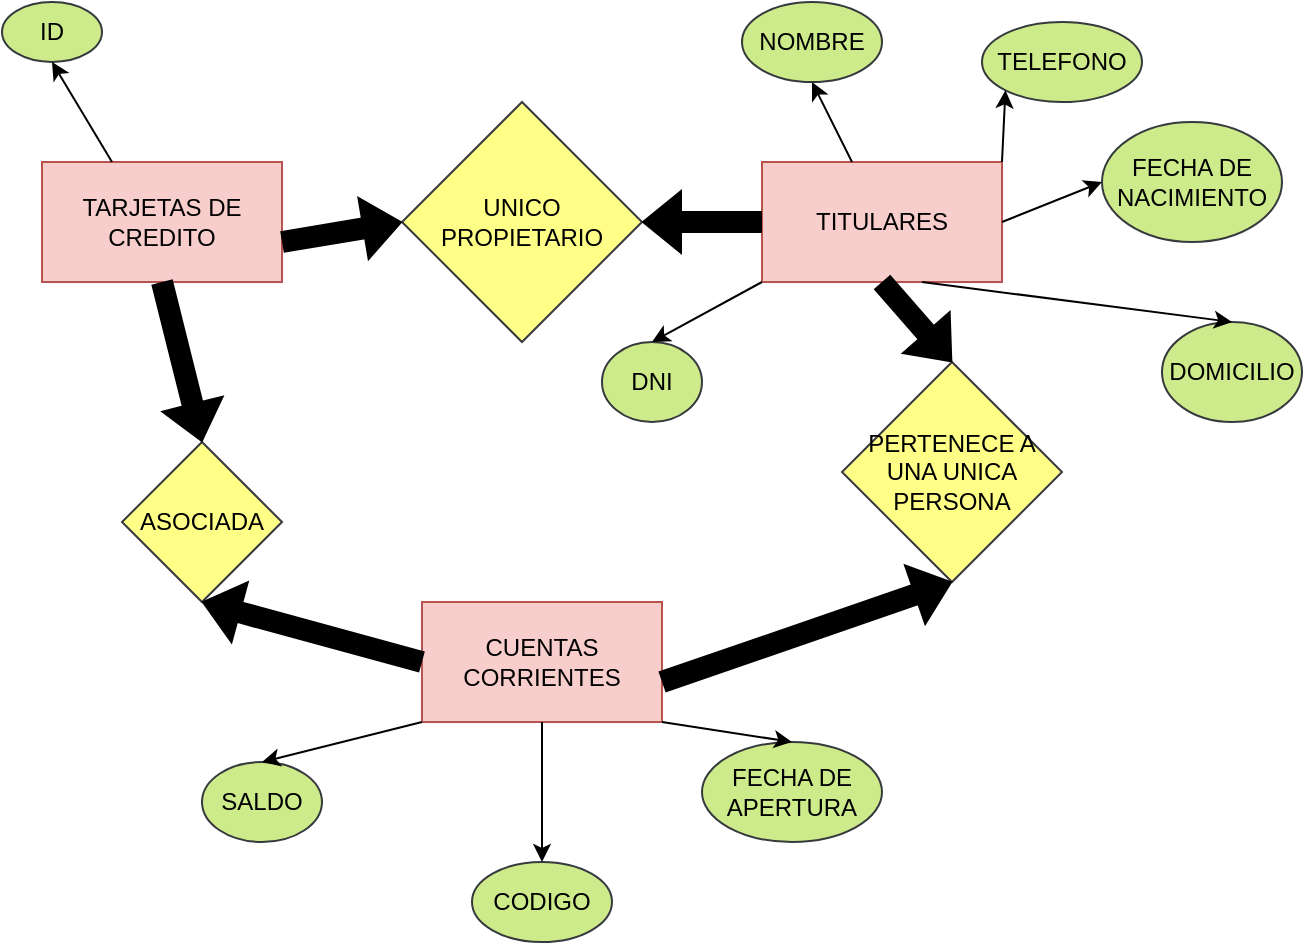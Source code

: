 <mxfile version="28.2.5">
  <diagram name="Página-1" id="EK4dO_Ecc8s-oh7R_IcT">
    <mxGraphModel dx="1426" dy="754" grid="1" gridSize="10" guides="1" tooltips="1" connect="1" arrows="1" fold="1" page="1" pageScale="1" pageWidth="827" pageHeight="1169" math="0" shadow="0">
      <root>
        <mxCell id="0" />
        <mxCell id="1" parent="0" />
        <mxCell id="iYR5EkoKj1DbYAuHFKmm-1" value="TARJETAS DE CREDITO" style="rounded=0;whiteSpace=wrap;html=1;labelBackgroundColor=none;fillColor=#f8cecc;strokeColor=#b85450;" vertex="1" parent="1">
          <mxGeometry x="130" y="140" width="120" height="60" as="geometry" />
        </mxCell>
        <mxCell id="iYR5EkoKj1DbYAuHFKmm-2" value="TITULARES" style="rounded=0;whiteSpace=wrap;html=1;labelBackgroundColor=none;fillColor=#f8cecc;strokeColor=#b85450;" vertex="1" parent="1">
          <mxGeometry x="490" y="140" width="120" height="60" as="geometry" />
        </mxCell>
        <mxCell id="iYR5EkoKj1DbYAuHFKmm-3" value="CUENTAS CORRIENTES" style="rounded=0;whiteSpace=wrap;html=1;labelBackgroundColor=none;fillColor=#f8cecc;strokeColor=#b85450;" vertex="1" parent="1">
          <mxGeometry x="320" y="360" width="120" height="60" as="geometry" />
        </mxCell>
        <mxCell id="iYR5EkoKj1DbYAuHFKmm-4" value="ID" style="ellipse;whiteSpace=wrap;html=1;labelBackgroundColor=none;fillColor=#cdeb8b;strokeColor=#36393d;" vertex="1" parent="1">
          <mxGeometry x="110" y="60" width="50" height="30" as="geometry" />
        </mxCell>
        <mxCell id="iYR5EkoKj1DbYAuHFKmm-5" value="NOMBRE" style="ellipse;whiteSpace=wrap;html=1;labelBackgroundColor=none;fillColor=#cdeb8b;strokeColor=#36393d;" vertex="1" parent="1">
          <mxGeometry x="480" y="60" width="70" height="40" as="geometry" />
        </mxCell>
        <mxCell id="iYR5EkoKj1DbYAuHFKmm-6" value="TELEFONO" style="ellipse;whiteSpace=wrap;html=1;labelBackgroundColor=none;fillColor=#cdeb8b;strokeColor=#36393d;" vertex="1" parent="1">
          <mxGeometry x="600" y="70" width="80" height="40" as="geometry" />
        </mxCell>
        <mxCell id="iYR5EkoKj1DbYAuHFKmm-7" value="FECHA DE NACIMIENTO" style="ellipse;whiteSpace=wrap;html=1;labelBackgroundColor=none;fillColor=#cdeb8b;strokeColor=#36393d;" vertex="1" parent="1">
          <mxGeometry x="660" y="120" width="90" height="60" as="geometry" />
        </mxCell>
        <mxCell id="iYR5EkoKj1DbYAuHFKmm-8" value="DOMICILIO" style="ellipse;whiteSpace=wrap;html=1;labelBackgroundColor=none;fillColor=#cdeb8b;strokeColor=#36393d;" vertex="1" parent="1">
          <mxGeometry x="690" y="220" width="70" height="50" as="geometry" />
        </mxCell>
        <mxCell id="iYR5EkoKj1DbYAuHFKmm-9" value="DNI" style="ellipse;whiteSpace=wrap;html=1;labelBackgroundColor=none;fillColor=#cdeb8b;strokeColor=#36393d;" vertex="1" parent="1">
          <mxGeometry x="410" y="230" width="50" height="40" as="geometry" />
        </mxCell>
        <mxCell id="iYR5EkoKj1DbYAuHFKmm-10" value="CODIGO" style="ellipse;whiteSpace=wrap;html=1;labelBackgroundColor=none;fillColor=#cdeb8b;strokeColor=#36393d;" vertex="1" parent="1">
          <mxGeometry x="345" y="490" width="70" height="40" as="geometry" />
        </mxCell>
        <mxCell id="iYR5EkoKj1DbYAuHFKmm-11" value="SALDO" style="ellipse;whiteSpace=wrap;html=1;labelBackgroundColor=none;fillColor=#cdeb8b;strokeColor=#36393d;" vertex="1" parent="1">
          <mxGeometry x="210" y="440" width="60" height="40" as="geometry" />
        </mxCell>
        <mxCell id="iYR5EkoKj1DbYAuHFKmm-12" value="FECHA DE APERTURA" style="ellipse;whiteSpace=wrap;html=1;labelBackgroundColor=none;fillColor=#cdeb8b;strokeColor=#36393d;" vertex="1" parent="1">
          <mxGeometry x="460" y="430" width="90" height="50" as="geometry" />
        </mxCell>
        <mxCell id="iYR5EkoKj1DbYAuHFKmm-15" value="" style="endArrow=classic;html=1;rounded=0;entryX=0.5;entryY=0;entryDx=0;entryDy=0;labelBackgroundColor=none;fontColor=default;" edge="1" parent="1" target="iYR5EkoKj1DbYAuHFKmm-10">
          <mxGeometry width="50" height="50" relative="1" as="geometry">
            <mxPoint x="380" y="420" as="sourcePoint" />
            <mxPoint x="430" y="370" as="targetPoint" />
          </mxGeometry>
        </mxCell>
        <mxCell id="iYR5EkoKj1DbYAuHFKmm-16" value="" style="endArrow=classic;html=1;rounded=0;entryX=0.5;entryY=0;entryDx=0;entryDy=0;labelBackgroundColor=none;fontColor=default;" edge="1" parent="1" target="iYR5EkoKj1DbYAuHFKmm-12">
          <mxGeometry width="50" height="50" relative="1" as="geometry">
            <mxPoint x="440" y="420" as="sourcePoint" />
            <mxPoint x="490" y="370" as="targetPoint" />
          </mxGeometry>
        </mxCell>
        <mxCell id="iYR5EkoKj1DbYAuHFKmm-17" value="" style="endArrow=classic;html=1;rounded=0;entryX=0.5;entryY=0;entryDx=0;entryDy=0;labelBackgroundColor=none;fontColor=default;" edge="1" parent="1" target="iYR5EkoKj1DbYAuHFKmm-11">
          <mxGeometry width="50" height="50" relative="1" as="geometry">
            <mxPoint x="320" y="420" as="sourcePoint" />
            <mxPoint x="370" y="370" as="targetPoint" />
          </mxGeometry>
        </mxCell>
        <mxCell id="iYR5EkoKj1DbYAuHFKmm-18" value="" style="endArrow=classic;html=1;rounded=0;entryX=0.5;entryY=0;entryDx=0;entryDy=0;labelBackgroundColor=none;fontColor=default;" edge="1" parent="1" target="iYR5EkoKj1DbYAuHFKmm-9">
          <mxGeometry width="50" height="50" relative="1" as="geometry">
            <mxPoint x="490" y="200" as="sourcePoint" />
            <mxPoint x="540" y="150" as="targetPoint" />
          </mxGeometry>
        </mxCell>
        <mxCell id="iYR5EkoKj1DbYAuHFKmm-19" value="" style="endArrow=classic;html=1;rounded=0;entryX=0.5;entryY=0;entryDx=0;entryDy=0;labelBackgroundColor=none;fontColor=default;" edge="1" parent="1" target="iYR5EkoKj1DbYAuHFKmm-8">
          <mxGeometry width="50" height="50" relative="1" as="geometry">
            <mxPoint x="570" y="200" as="sourcePoint" />
            <mxPoint x="620" y="150" as="targetPoint" />
          </mxGeometry>
        </mxCell>
        <mxCell id="iYR5EkoKj1DbYAuHFKmm-20" value="" style="endArrow=classic;html=1;rounded=0;entryX=0;entryY=0.5;entryDx=0;entryDy=0;labelBackgroundColor=none;fontColor=default;" edge="1" parent="1" target="iYR5EkoKj1DbYAuHFKmm-7">
          <mxGeometry width="50" height="50" relative="1" as="geometry">
            <mxPoint x="610" y="170" as="sourcePoint" />
            <mxPoint x="660" y="120" as="targetPoint" />
          </mxGeometry>
        </mxCell>
        <mxCell id="iYR5EkoKj1DbYAuHFKmm-21" value="" style="endArrow=classic;html=1;rounded=0;entryX=0;entryY=1;entryDx=0;entryDy=0;labelBackgroundColor=none;fontColor=default;" edge="1" parent="1" target="iYR5EkoKj1DbYAuHFKmm-6">
          <mxGeometry width="50" height="50" relative="1" as="geometry">
            <mxPoint x="610" y="140" as="sourcePoint" />
            <mxPoint x="660" y="90" as="targetPoint" />
          </mxGeometry>
        </mxCell>
        <mxCell id="iYR5EkoKj1DbYAuHFKmm-23" value="" style="endArrow=classic;html=1;rounded=0;entryX=0.5;entryY=1;entryDx=0;entryDy=0;labelBackgroundColor=none;fontColor=default;" edge="1" parent="1" target="iYR5EkoKj1DbYAuHFKmm-5">
          <mxGeometry width="50" height="50" relative="1" as="geometry">
            <mxPoint x="535" y="140" as="sourcePoint" />
            <mxPoint x="585" y="90" as="targetPoint" />
          </mxGeometry>
        </mxCell>
        <mxCell id="iYR5EkoKj1DbYAuHFKmm-24" value="" style="endArrow=classic;html=1;rounded=0;entryX=0.5;entryY=1;entryDx=0;entryDy=0;labelBackgroundColor=none;fontColor=default;" edge="1" parent="1" target="iYR5EkoKj1DbYAuHFKmm-4">
          <mxGeometry width="50" height="50" relative="1" as="geometry">
            <mxPoint x="165" y="140" as="sourcePoint" />
            <mxPoint x="215" y="90" as="targetPoint" />
          </mxGeometry>
        </mxCell>
        <mxCell id="iYR5EkoKj1DbYAuHFKmm-25" value="UNICO PROPIETARIO" style="rhombus;whiteSpace=wrap;html=1;labelBackgroundColor=none;fillColor=#ffff88;strokeColor=#36393d;" vertex="1" parent="1">
          <mxGeometry x="310" y="110" width="120" height="120" as="geometry" />
        </mxCell>
        <mxCell id="iYR5EkoKj1DbYAuHFKmm-26" value="" style="shape=flexArrow;endArrow=classic;html=1;rounded=0;entryX=0;entryY=0.5;entryDx=0;entryDy=0;labelBackgroundColor=none;fontColor=default;strokeColor=#000000;fillColor=#000000;" edge="1" parent="1" target="iYR5EkoKj1DbYAuHFKmm-25">
          <mxGeometry width="50" height="50" relative="1" as="geometry">
            <mxPoint x="250" y="180" as="sourcePoint" />
            <mxPoint x="300" y="130" as="targetPoint" />
          </mxGeometry>
        </mxCell>
        <mxCell id="iYR5EkoKj1DbYAuHFKmm-27" value="" style="shape=flexArrow;endArrow=classic;html=1;rounded=0;entryX=1;entryY=0.5;entryDx=0;entryDy=0;exitX=0;exitY=0.5;exitDx=0;exitDy=0;labelBackgroundColor=none;fontColor=default;fillColor=#000000;" edge="1" parent="1" source="iYR5EkoKj1DbYAuHFKmm-2" target="iYR5EkoKj1DbYAuHFKmm-25">
          <mxGeometry width="50" height="50" relative="1" as="geometry">
            <mxPoint x="480" y="170" as="sourcePoint" />
            <mxPoint x="530" y="120" as="targetPoint" />
          </mxGeometry>
        </mxCell>
        <mxCell id="iYR5EkoKj1DbYAuHFKmm-28" value="ASOCIADA" style="rhombus;whiteSpace=wrap;html=1;fillColor=#ffff88;strokeColor=#36393d;" vertex="1" parent="1">
          <mxGeometry x="170" y="280" width="80" height="80" as="geometry" />
        </mxCell>
        <mxCell id="iYR5EkoKj1DbYAuHFKmm-29" value="" style="shape=flexArrow;endArrow=classic;html=1;rounded=0;entryX=0.5;entryY=0;entryDx=0;entryDy=0;fillColor=#000000;" edge="1" parent="1" target="iYR5EkoKj1DbYAuHFKmm-28">
          <mxGeometry width="50" height="50" relative="1" as="geometry">
            <mxPoint x="190" y="200" as="sourcePoint" />
            <mxPoint x="240" y="150" as="targetPoint" />
          </mxGeometry>
        </mxCell>
        <mxCell id="iYR5EkoKj1DbYAuHFKmm-30" value="" style="shape=flexArrow;endArrow=classic;html=1;rounded=0;entryX=0.5;entryY=1;entryDx=0;entryDy=0;exitX=0;exitY=0.5;exitDx=0;exitDy=0;fillColor=#000000;" edge="1" parent="1" source="iYR5EkoKj1DbYAuHFKmm-3" target="iYR5EkoKj1DbYAuHFKmm-28">
          <mxGeometry width="50" height="50" relative="1" as="geometry">
            <mxPoint x="310" y="390" as="sourcePoint" />
            <mxPoint x="360" y="340" as="targetPoint" />
          </mxGeometry>
        </mxCell>
        <mxCell id="iYR5EkoKj1DbYAuHFKmm-32" value="PERTENECE A UNA UNICA PERSONA" style="rhombus;whiteSpace=wrap;html=1;fillColor=#ffff88;strokeColor=#36393d;" vertex="1" parent="1">
          <mxGeometry x="530" y="240" width="110" height="110" as="geometry" />
        </mxCell>
        <mxCell id="iYR5EkoKj1DbYAuHFKmm-34" value="" style="shape=flexArrow;endArrow=classic;html=1;rounded=0;entryX=0.5;entryY=1;entryDx=0;entryDy=0;fillColor=#000000;" edge="1" parent="1" target="iYR5EkoKj1DbYAuHFKmm-32">
          <mxGeometry width="50" height="50" relative="1" as="geometry">
            <mxPoint x="440" y="400" as="sourcePoint" />
            <mxPoint x="490" y="350" as="targetPoint" />
          </mxGeometry>
        </mxCell>
        <mxCell id="iYR5EkoKj1DbYAuHFKmm-35" value="" style="shape=flexArrow;endArrow=classic;html=1;rounded=0;entryX=0.5;entryY=0;entryDx=0;entryDy=0;exitX=0.5;exitY=1;exitDx=0;exitDy=0;fillColor=#000000;" edge="1" parent="1" source="iYR5EkoKj1DbYAuHFKmm-2" target="iYR5EkoKj1DbYAuHFKmm-32">
          <mxGeometry width="50" height="50" relative="1" as="geometry">
            <mxPoint x="550" y="210" as="sourcePoint" />
            <mxPoint x="600" y="160" as="targetPoint" />
          </mxGeometry>
        </mxCell>
      </root>
    </mxGraphModel>
  </diagram>
</mxfile>
